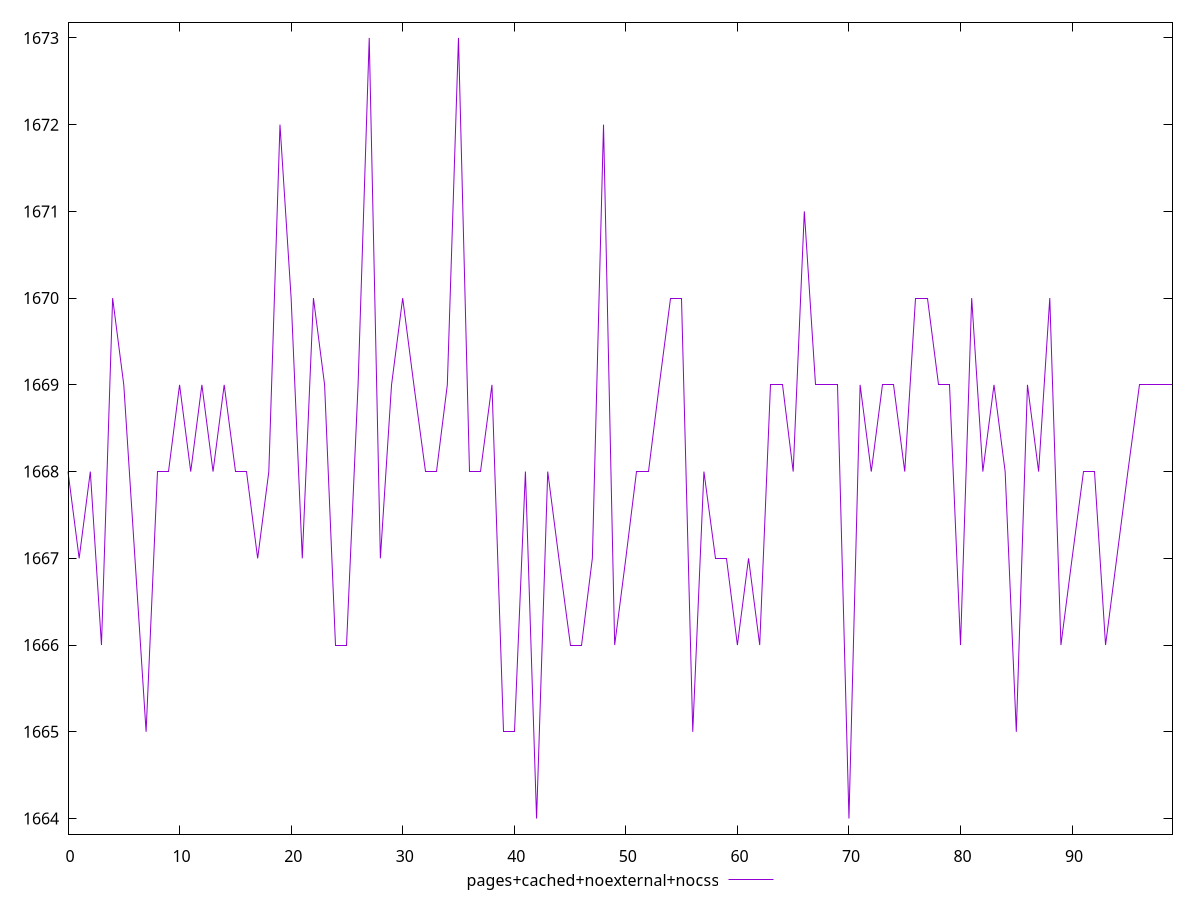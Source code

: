reset

$pagesCachedNoexternalNocss <<EOF
0 1668
1 1667
2 1668
3 1666
4 1670
5 1669
6 1667
7 1665
8 1668
9 1668
10 1669
11 1668
12 1669
13 1668
14 1669
15 1668
16 1668
17 1667
18 1668
19 1672
20 1670
21 1667
22 1670
23 1669
24 1666
25 1666
26 1669
27 1673
28 1667
29 1669
30 1670
31 1669
32 1668
33 1668
34 1669
35 1673
36 1668
37 1668
38 1669
39 1665
40 1665
41 1668
42 1664
43 1668
44 1667
45 1666
46 1666
47 1667
48 1672
49 1666
50 1667
51 1668
52 1668
53 1669
54 1670
55 1670
56 1665
57 1668
58 1667
59 1667
60 1666
61 1667
62 1666
63 1669
64 1669
65 1668
66 1671
67 1669
68 1669
69 1669
70 1664
71 1669
72 1668
73 1669
74 1669
75 1668
76 1670
77 1670
78 1669
79 1669
80 1666
81 1670
82 1668
83 1669
84 1668
85 1665
86 1669
87 1668
88 1670
89 1666
90 1667
91 1668
92 1668
93 1666
94 1667
95 1668
96 1669
97 1669
98 1669
99 1669
EOF

set key outside below
set xrange [0:99]
set yrange [1663.82:1673.18]
set terminal svg size 640, 490 enhanced background rgb 'white'
set output "report_00007_2020-12-11T15:55:29.892Z/metrics/comparison/line/9_vs_10.svg"

plot $pagesCachedNoexternalNocss title "pages+cached+noexternal+nocss" with line

reset
